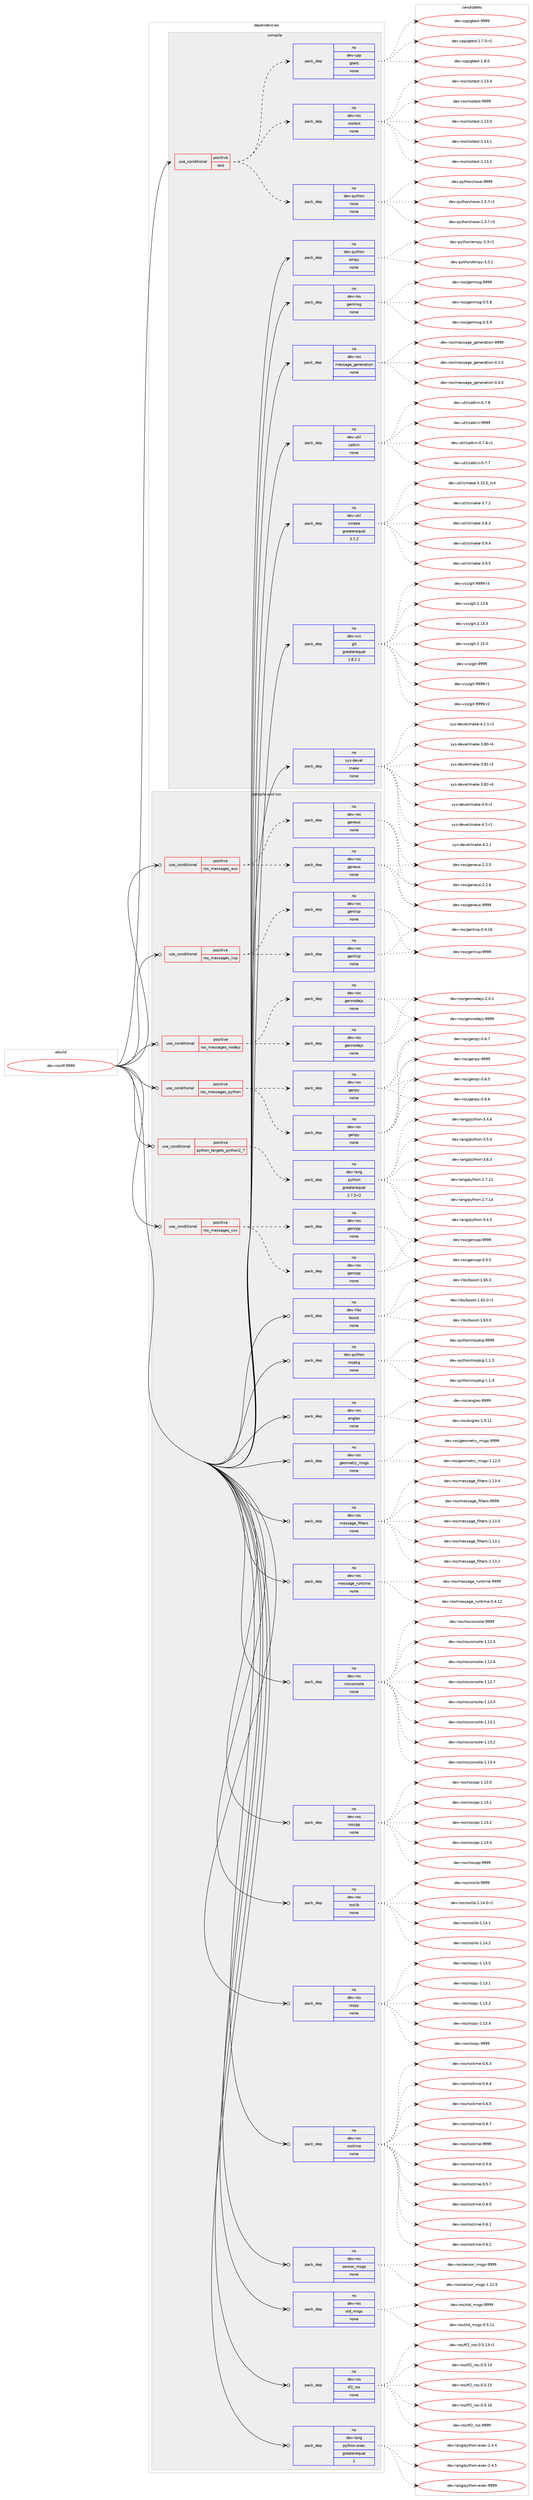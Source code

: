 digraph prolog {

# *************
# Graph options
# *************

newrank=true;
concentrate=true;
compound=true;
graph [rankdir=LR,fontname=Helvetica,fontsize=10,ranksep=1.5];#, ranksep=2.5, nodesep=0.2];
edge  [arrowhead=vee];
node  [fontname=Helvetica,fontsize=10];

# **********
# The ebuild
# **********

subgraph cluster_leftcol {
color=gray;
rank=same;
label=<<i>ebuild</i>>;
id [label="dev-ros/tf-9999", color=red, width=4, href="../dev-ros/tf-9999.svg"];
}

# ****************
# The dependencies
# ****************

subgraph cluster_midcol {
color=gray;
label=<<i>dependencies</i>>;
subgraph cluster_compile {
fillcolor="#eeeeee";
style=filled;
label=<<i>compile</i>>;
subgraph cond47807 {
dependency217382 [label=<<TABLE BORDER="0" CELLBORDER="1" CELLSPACING="0" CELLPADDING="4"><TR><TD ROWSPAN="3" CELLPADDING="10">use_conditional</TD></TR><TR><TD>positive</TD></TR><TR><TD>test</TD></TR></TABLE>>, shape=none, color=red];
subgraph pack165585 {
dependency217383 [label=<<TABLE BORDER="0" CELLBORDER="1" CELLSPACING="0" CELLPADDING="4" WIDTH="220"><TR><TD ROWSPAN="6" CELLPADDING="30">pack_dep</TD></TR><TR><TD WIDTH="110">no</TD></TR><TR><TD>dev-ros</TD></TR><TR><TD>rostest</TD></TR><TR><TD>none</TD></TR><TR><TD></TD></TR></TABLE>>, shape=none, color=blue];
}
dependency217382:e -> dependency217383:w [weight=20,style="dashed",arrowhead="vee"];
subgraph pack165586 {
dependency217384 [label=<<TABLE BORDER="0" CELLBORDER="1" CELLSPACING="0" CELLPADDING="4" WIDTH="220"><TR><TD ROWSPAN="6" CELLPADDING="30">pack_dep</TD></TR><TR><TD WIDTH="110">no</TD></TR><TR><TD>dev-cpp</TD></TR><TR><TD>gtest</TD></TR><TR><TD>none</TD></TR><TR><TD></TD></TR></TABLE>>, shape=none, color=blue];
}
dependency217382:e -> dependency217384:w [weight=20,style="dashed",arrowhead="vee"];
subgraph pack165587 {
dependency217385 [label=<<TABLE BORDER="0" CELLBORDER="1" CELLSPACING="0" CELLPADDING="4" WIDTH="220"><TR><TD ROWSPAN="6" CELLPADDING="30">pack_dep</TD></TR><TR><TD WIDTH="110">no</TD></TR><TR><TD>dev-python</TD></TR><TR><TD>nose</TD></TR><TR><TD>none</TD></TR><TR><TD></TD></TR></TABLE>>, shape=none, color=blue];
}
dependency217382:e -> dependency217385:w [weight=20,style="dashed",arrowhead="vee"];
}
id:e -> dependency217382:w [weight=20,style="solid",arrowhead="vee"];
subgraph pack165588 {
dependency217386 [label=<<TABLE BORDER="0" CELLBORDER="1" CELLSPACING="0" CELLPADDING="4" WIDTH="220"><TR><TD ROWSPAN="6" CELLPADDING="30">pack_dep</TD></TR><TR><TD WIDTH="110">no</TD></TR><TR><TD>dev-python</TD></TR><TR><TD>empy</TD></TR><TR><TD>none</TD></TR><TR><TD></TD></TR></TABLE>>, shape=none, color=blue];
}
id:e -> dependency217386:w [weight=20,style="solid",arrowhead="vee"];
subgraph pack165589 {
dependency217387 [label=<<TABLE BORDER="0" CELLBORDER="1" CELLSPACING="0" CELLPADDING="4" WIDTH="220"><TR><TD ROWSPAN="6" CELLPADDING="30">pack_dep</TD></TR><TR><TD WIDTH="110">no</TD></TR><TR><TD>dev-ros</TD></TR><TR><TD>genmsg</TD></TR><TR><TD>none</TD></TR><TR><TD></TD></TR></TABLE>>, shape=none, color=blue];
}
id:e -> dependency217387:w [weight=20,style="solid",arrowhead="vee"];
subgraph pack165590 {
dependency217388 [label=<<TABLE BORDER="0" CELLBORDER="1" CELLSPACING="0" CELLPADDING="4" WIDTH="220"><TR><TD ROWSPAN="6" CELLPADDING="30">pack_dep</TD></TR><TR><TD WIDTH="110">no</TD></TR><TR><TD>dev-ros</TD></TR><TR><TD>message_generation</TD></TR><TR><TD>none</TD></TR><TR><TD></TD></TR></TABLE>>, shape=none, color=blue];
}
id:e -> dependency217388:w [weight=20,style="solid",arrowhead="vee"];
subgraph pack165591 {
dependency217389 [label=<<TABLE BORDER="0" CELLBORDER="1" CELLSPACING="0" CELLPADDING="4" WIDTH="220"><TR><TD ROWSPAN="6" CELLPADDING="30">pack_dep</TD></TR><TR><TD WIDTH="110">no</TD></TR><TR><TD>dev-util</TD></TR><TR><TD>catkin</TD></TR><TR><TD>none</TD></TR><TR><TD></TD></TR></TABLE>>, shape=none, color=blue];
}
id:e -> dependency217389:w [weight=20,style="solid",arrowhead="vee"];
subgraph pack165592 {
dependency217390 [label=<<TABLE BORDER="0" CELLBORDER="1" CELLSPACING="0" CELLPADDING="4" WIDTH="220"><TR><TD ROWSPAN="6" CELLPADDING="30">pack_dep</TD></TR><TR><TD WIDTH="110">no</TD></TR><TR><TD>dev-util</TD></TR><TR><TD>cmake</TD></TR><TR><TD>greaterequal</TD></TR><TR><TD>3.7.2</TD></TR></TABLE>>, shape=none, color=blue];
}
id:e -> dependency217390:w [weight=20,style="solid",arrowhead="vee"];
subgraph pack165593 {
dependency217391 [label=<<TABLE BORDER="0" CELLBORDER="1" CELLSPACING="0" CELLPADDING="4" WIDTH="220"><TR><TD ROWSPAN="6" CELLPADDING="30">pack_dep</TD></TR><TR><TD WIDTH="110">no</TD></TR><TR><TD>dev-vcs</TD></TR><TR><TD>git</TD></TR><TR><TD>greaterequal</TD></TR><TR><TD>1.8.2.1</TD></TR></TABLE>>, shape=none, color=blue];
}
id:e -> dependency217391:w [weight=20,style="solid",arrowhead="vee"];
subgraph pack165594 {
dependency217392 [label=<<TABLE BORDER="0" CELLBORDER="1" CELLSPACING="0" CELLPADDING="4" WIDTH="220"><TR><TD ROWSPAN="6" CELLPADDING="30">pack_dep</TD></TR><TR><TD WIDTH="110">no</TD></TR><TR><TD>sys-devel</TD></TR><TR><TD>make</TD></TR><TR><TD>none</TD></TR><TR><TD></TD></TR></TABLE>>, shape=none, color=blue];
}
id:e -> dependency217392:w [weight=20,style="solid",arrowhead="vee"];
}
subgraph cluster_compileandrun {
fillcolor="#eeeeee";
style=filled;
label=<<i>compile and run</i>>;
subgraph cond47808 {
dependency217393 [label=<<TABLE BORDER="0" CELLBORDER="1" CELLSPACING="0" CELLPADDING="4"><TR><TD ROWSPAN="3" CELLPADDING="10">use_conditional</TD></TR><TR><TD>positive</TD></TR><TR><TD>python_targets_python2_7</TD></TR></TABLE>>, shape=none, color=red];
subgraph pack165595 {
dependency217394 [label=<<TABLE BORDER="0" CELLBORDER="1" CELLSPACING="0" CELLPADDING="4" WIDTH="220"><TR><TD ROWSPAN="6" CELLPADDING="30">pack_dep</TD></TR><TR><TD WIDTH="110">no</TD></TR><TR><TD>dev-lang</TD></TR><TR><TD>python</TD></TR><TR><TD>greaterequal</TD></TR><TR><TD>2.7.5-r2</TD></TR></TABLE>>, shape=none, color=blue];
}
dependency217393:e -> dependency217394:w [weight=20,style="dashed",arrowhead="vee"];
}
id:e -> dependency217393:w [weight=20,style="solid",arrowhead="odotvee"];
subgraph cond47809 {
dependency217395 [label=<<TABLE BORDER="0" CELLBORDER="1" CELLSPACING="0" CELLPADDING="4"><TR><TD ROWSPAN="3" CELLPADDING="10">use_conditional</TD></TR><TR><TD>positive</TD></TR><TR><TD>ros_messages_cxx</TD></TR></TABLE>>, shape=none, color=red];
subgraph pack165596 {
dependency217396 [label=<<TABLE BORDER="0" CELLBORDER="1" CELLSPACING="0" CELLPADDING="4" WIDTH="220"><TR><TD ROWSPAN="6" CELLPADDING="30">pack_dep</TD></TR><TR><TD WIDTH="110">no</TD></TR><TR><TD>dev-ros</TD></TR><TR><TD>gencpp</TD></TR><TR><TD>none</TD></TR><TR><TD></TD></TR></TABLE>>, shape=none, color=blue];
}
dependency217395:e -> dependency217396:w [weight=20,style="dashed",arrowhead="vee"];
subgraph pack165597 {
dependency217397 [label=<<TABLE BORDER="0" CELLBORDER="1" CELLSPACING="0" CELLPADDING="4" WIDTH="220"><TR><TD ROWSPAN="6" CELLPADDING="30">pack_dep</TD></TR><TR><TD WIDTH="110">no</TD></TR><TR><TD>dev-ros</TD></TR><TR><TD>gencpp</TD></TR><TR><TD>none</TD></TR><TR><TD></TD></TR></TABLE>>, shape=none, color=blue];
}
dependency217395:e -> dependency217397:w [weight=20,style="dashed",arrowhead="vee"];
}
id:e -> dependency217395:w [weight=20,style="solid",arrowhead="odotvee"];
subgraph cond47810 {
dependency217398 [label=<<TABLE BORDER="0" CELLBORDER="1" CELLSPACING="0" CELLPADDING="4"><TR><TD ROWSPAN="3" CELLPADDING="10">use_conditional</TD></TR><TR><TD>positive</TD></TR><TR><TD>ros_messages_eus</TD></TR></TABLE>>, shape=none, color=red];
subgraph pack165598 {
dependency217399 [label=<<TABLE BORDER="0" CELLBORDER="1" CELLSPACING="0" CELLPADDING="4" WIDTH="220"><TR><TD ROWSPAN="6" CELLPADDING="30">pack_dep</TD></TR><TR><TD WIDTH="110">no</TD></TR><TR><TD>dev-ros</TD></TR><TR><TD>geneus</TD></TR><TR><TD>none</TD></TR><TR><TD></TD></TR></TABLE>>, shape=none, color=blue];
}
dependency217398:e -> dependency217399:w [weight=20,style="dashed",arrowhead="vee"];
subgraph pack165599 {
dependency217400 [label=<<TABLE BORDER="0" CELLBORDER="1" CELLSPACING="0" CELLPADDING="4" WIDTH="220"><TR><TD ROWSPAN="6" CELLPADDING="30">pack_dep</TD></TR><TR><TD WIDTH="110">no</TD></TR><TR><TD>dev-ros</TD></TR><TR><TD>geneus</TD></TR><TR><TD>none</TD></TR><TR><TD></TD></TR></TABLE>>, shape=none, color=blue];
}
dependency217398:e -> dependency217400:w [weight=20,style="dashed",arrowhead="vee"];
}
id:e -> dependency217398:w [weight=20,style="solid",arrowhead="odotvee"];
subgraph cond47811 {
dependency217401 [label=<<TABLE BORDER="0" CELLBORDER="1" CELLSPACING="0" CELLPADDING="4"><TR><TD ROWSPAN="3" CELLPADDING="10">use_conditional</TD></TR><TR><TD>positive</TD></TR><TR><TD>ros_messages_lisp</TD></TR></TABLE>>, shape=none, color=red];
subgraph pack165600 {
dependency217402 [label=<<TABLE BORDER="0" CELLBORDER="1" CELLSPACING="0" CELLPADDING="4" WIDTH="220"><TR><TD ROWSPAN="6" CELLPADDING="30">pack_dep</TD></TR><TR><TD WIDTH="110">no</TD></TR><TR><TD>dev-ros</TD></TR><TR><TD>genlisp</TD></TR><TR><TD>none</TD></TR><TR><TD></TD></TR></TABLE>>, shape=none, color=blue];
}
dependency217401:e -> dependency217402:w [weight=20,style="dashed",arrowhead="vee"];
subgraph pack165601 {
dependency217403 [label=<<TABLE BORDER="0" CELLBORDER="1" CELLSPACING="0" CELLPADDING="4" WIDTH="220"><TR><TD ROWSPAN="6" CELLPADDING="30">pack_dep</TD></TR><TR><TD WIDTH="110">no</TD></TR><TR><TD>dev-ros</TD></TR><TR><TD>genlisp</TD></TR><TR><TD>none</TD></TR><TR><TD></TD></TR></TABLE>>, shape=none, color=blue];
}
dependency217401:e -> dependency217403:w [weight=20,style="dashed",arrowhead="vee"];
}
id:e -> dependency217401:w [weight=20,style="solid",arrowhead="odotvee"];
subgraph cond47812 {
dependency217404 [label=<<TABLE BORDER="0" CELLBORDER="1" CELLSPACING="0" CELLPADDING="4"><TR><TD ROWSPAN="3" CELLPADDING="10">use_conditional</TD></TR><TR><TD>positive</TD></TR><TR><TD>ros_messages_nodejs</TD></TR></TABLE>>, shape=none, color=red];
subgraph pack165602 {
dependency217405 [label=<<TABLE BORDER="0" CELLBORDER="1" CELLSPACING="0" CELLPADDING="4" WIDTH="220"><TR><TD ROWSPAN="6" CELLPADDING="30">pack_dep</TD></TR><TR><TD WIDTH="110">no</TD></TR><TR><TD>dev-ros</TD></TR><TR><TD>gennodejs</TD></TR><TR><TD>none</TD></TR><TR><TD></TD></TR></TABLE>>, shape=none, color=blue];
}
dependency217404:e -> dependency217405:w [weight=20,style="dashed",arrowhead="vee"];
subgraph pack165603 {
dependency217406 [label=<<TABLE BORDER="0" CELLBORDER="1" CELLSPACING="0" CELLPADDING="4" WIDTH="220"><TR><TD ROWSPAN="6" CELLPADDING="30">pack_dep</TD></TR><TR><TD WIDTH="110">no</TD></TR><TR><TD>dev-ros</TD></TR><TR><TD>gennodejs</TD></TR><TR><TD>none</TD></TR><TR><TD></TD></TR></TABLE>>, shape=none, color=blue];
}
dependency217404:e -> dependency217406:w [weight=20,style="dashed",arrowhead="vee"];
}
id:e -> dependency217404:w [weight=20,style="solid",arrowhead="odotvee"];
subgraph cond47813 {
dependency217407 [label=<<TABLE BORDER="0" CELLBORDER="1" CELLSPACING="0" CELLPADDING="4"><TR><TD ROWSPAN="3" CELLPADDING="10">use_conditional</TD></TR><TR><TD>positive</TD></TR><TR><TD>ros_messages_python</TD></TR></TABLE>>, shape=none, color=red];
subgraph pack165604 {
dependency217408 [label=<<TABLE BORDER="0" CELLBORDER="1" CELLSPACING="0" CELLPADDING="4" WIDTH="220"><TR><TD ROWSPAN="6" CELLPADDING="30">pack_dep</TD></TR><TR><TD WIDTH="110">no</TD></TR><TR><TD>dev-ros</TD></TR><TR><TD>genpy</TD></TR><TR><TD>none</TD></TR><TR><TD></TD></TR></TABLE>>, shape=none, color=blue];
}
dependency217407:e -> dependency217408:w [weight=20,style="dashed",arrowhead="vee"];
subgraph pack165605 {
dependency217409 [label=<<TABLE BORDER="0" CELLBORDER="1" CELLSPACING="0" CELLPADDING="4" WIDTH="220"><TR><TD ROWSPAN="6" CELLPADDING="30">pack_dep</TD></TR><TR><TD WIDTH="110">no</TD></TR><TR><TD>dev-ros</TD></TR><TR><TD>genpy</TD></TR><TR><TD>none</TD></TR><TR><TD></TD></TR></TABLE>>, shape=none, color=blue];
}
dependency217407:e -> dependency217409:w [weight=20,style="dashed",arrowhead="vee"];
}
id:e -> dependency217407:w [weight=20,style="solid",arrowhead="odotvee"];
subgraph pack165606 {
dependency217410 [label=<<TABLE BORDER="0" CELLBORDER="1" CELLSPACING="0" CELLPADDING="4" WIDTH="220"><TR><TD ROWSPAN="6" CELLPADDING="30">pack_dep</TD></TR><TR><TD WIDTH="110">no</TD></TR><TR><TD>dev-lang</TD></TR><TR><TD>python-exec</TD></TR><TR><TD>greaterequal</TD></TR><TR><TD>2</TD></TR></TABLE>>, shape=none, color=blue];
}
id:e -> dependency217410:w [weight=20,style="solid",arrowhead="odotvee"];
subgraph pack165607 {
dependency217411 [label=<<TABLE BORDER="0" CELLBORDER="1" CELLSPACING="0" CELLPADDING="4" WIDTH="220"><TR><TD ROWSPAN="6" CELLPADDING="30">pack_dep</TD></TR><TR><TD WIDTH="110">no</TD></TR><TR><TD>dev-libs</TD></TR><TR><TD>boost</TD></TR><TR><TD>none</TD></TR><TR><TD></TD></TR></TABLE>>, shape=none, color=blue];
}
id:e -> dependency217411:w [weight=20,style="solid",arrowhead="odotvee"];
subgraph pack165608 {
dependency217412 [label=<<TABLE BORDER="0" CELLBORDER="1" CELLSPACING="0" CELLPADDING="4" WIDTH="220"><TR><TD ROWSPAN="6" CELLPADDING="30">pack_dep</TD></TR><TR><TD WIDTH="110">no</TD></TR><TR><TD>dev-python</TD></TR><TR><TD>rospkg</TD></TR><TR><TD>none</TD></TR><TR><TD></TD></TR></TABLE>>, shape=none, color=blue];
}
id:e -> dependency217412:w [weight=20,style="solid",arrowhead="odotvee"];
subgraph pack165609 {
dependency217413 [label=<<TABLE BORDER="0" CELLBORDER="1" CELLSPACING="0" CELLPADDING="4" WIDTH="220"><TR><TD ROWSPAN="6" CELLPADDING="30">pack_dep</TD></TR><TR><TD WIDTH="110">no</TD></TR><TR><TD>dev-ros</TD></TR><TR><TD>angles</TD></TR><TR><TD>none</TD></TR><TR><TD></TD></TR></TABLE>>, shape=none, color=blue];
}
id:e -> dependency217413:w [weight=20,style="solid",arrowhead="odotvee"];
subgraph pack165610 {
dependency217414 [label=<<TABLE BORDER="0" CELLBORDER="1" CELLSPACING="0" CELLPADDING="4" WIDTH="220"><TR><TD ROWSPAN="6" CELLPADDING="30">pack_dep</TD></TR><TR><TD WIDTH="110">no</TD></TR><TR><TD>dev-ros</TD></TR><TR><TD>geometry_msgs</TD></TR><TR><TD>none</TD></TR><TR><TD></TD></TR></TABLE>>, shape=none, color=blue];
}
id:e -> dependency217414:w [weight=20,style="solid",arrowhead="odotvee"];
subgraph pack165611 {
dependency217415 [label=<<TABLE BORDER="0" CELLBORDER="1" CELLSPACING="0" CELLPADDING="4" WIDTH="220"><TR><TD ROWSPAN="6" CELLPADDING="30">pack_dep</TD></TR><TR><TD WIDTH="110">no</TD></TR><TR><TD>dev-ros</TD></TR><TR><TD>message_filters</TD></TR><TR><TD>none</TD></TR><TR><TD></TD></TR></TABLE>>, shape=none, color=blue];
}
id:e -> dependency217415:w [weight=20,style="solid",arrowhead="odotvee"];
subgraph pack165612 {
dependency217416 [label=<<TABLE BORDER="0" CELLBORDER="1" CELLSPACING="0" CELLPADDING="4" WIDTH="220"><TR><TD ROWSPAN="6" CELLPADDING="30">pack_dep</TD></TR><TR><TD WIDTH="110">no</TD></TR><TR><TD>dev-ros</TD></TR><TR><TD>message_runtime</TD></TR><TR><TD>none</TD></TR><TR><TD></TD></TR></TABLE>>, shape=none, color=blue];
}
id:e -> dependency217416:w [weight=20,style="solid",arrowhead="odotvee"];
subgraph pack165613 {
dependency217417 [label=<<TABLE BORDER="0" CELLBORDER="1" CELLSPACING="0" CELLPADDING="4" WIDTH="220"><TR><TD ROWSPAN="6" CELLPADDING="30">pack_dep</TD></TR><TR><TD WIDTH="110">no</TD></TR><TR><TD>dev-ros</TD></TR><TR><TD>rosconsole</TD></TR><TR><TD>none</TD></TR><TR><TD></TD></TR></TABLE>>, shape=none, color=blue];
}
id:e -> dependency217417:w [weight=20,style="solid",arrowhead="odotvee"];
subgraph pack165614 {
dependency217418 [label=<<TABLE BORDER="0" CELLBORDER="1" CELLSPACING="0" CELLPADDING="4" WIDTH="220"><TR><TD ROWSPAN="6" CELLPADDING="30">pack_dep</TD></TR><TR><TD WIDTH="110">no</TD></TR><TR><TD>dev-ros</TD></TR><TR><TD>roscpp</TD></TR><TR><TD>none</TD></TR><TR><TD></TD></TR></TABLE>>, shape=none, color=blue];
}
id:e -> dependency217418:w [weight=20,style="solid",arrowhead="odotvee"];
subgraph pack165615 {
dependency217419 [label=<<TABLE BORDER="0" CELLBORDER="1" CELLSPACING="0" CELLPADDING="4" WIDTH="220"><TR><TD ROWSPAN="6" CELLPADDING="30">pack_dep</TD></TR><TR><TD WIDTH="110">no</TD></TR><TR><TD>dev-ros</TD></TR><TR><TD>roslib</TD></TR><TR><TD>none</TD></TR><TR><TD></TD></TR></TABLE>>, shape=none, color=blue];
}
id:e -> dependency217419:w [weight=20,style="solid",arrowhead="odotvee"];
subgraph pack165616 {
dependency217420 [label=<<TABLE BORDER="0" CELLBORDER="1" CELLSPACING="0" CELLPADDING="4" WIDTH="220"><TR><TD ROWSPAN="6" CELLPADDING="30">pack_dep</TD></TR><TR><TD WIDTH="110">no</TD></TR><TR><TD>dev-ros</TD></TR><TR><TD>rospy</TD></TR><TR><TD>none</TD></TR><TR><TD></TD></TR></TABLE>>, shape=none, color=blue];
}
id:e -> dependency217420:w [weight=20,style="solid",arrowhead="odotvee"];
subgraph pack165617 {
dependency217421 [label=<<TABLE BORDER="0" CELLBORDER="1" CELLSPACING="0" CELLPADDING="4" WIDTH="220"><TR><TD ROWSPAN="6" CELLPADDING="30">pack_dep</TD></TR><TR><TD WIDTH="110">no</TD></TR><TR><TD>dev-ros</TD></TR><TR><TD>rostime</TD></TR><TR><TD>none</TD></TR><TR><TD></TD></TR></TABLE>>, shape=none, color=blue];
}
id:e -> dependency217421:w [weight=20,style="solid",arrowhead="odotvee"];
subgraph pack165618 {
dependency217422 [label=<<TABLE BORDER="0" CELLBORDER="1" CELLSPACING="0" CELLPADDING="4" WIDTH="220"><TR><TD ROWSPAN="6" CELLPADDING="30">pack_dep</TD></TR><TR><TD WIDTH="110">no</TD></TR><TR><TD>dev-ros</TD></TR><TR><TD>sensor_msgs</TD></TR><TR><TD>none</TD></TR><TR><TD></TD></TR></TABLE>>, shape=none, color=blue];
}
id:e -> dependency217422:w [weight=20,style="solid",arrowhead="odotvee"];
subgraph pack165619 {
dependency217423 [label=<<TABLE BORDER="0" CELLBORDER="1" CELLSPACING="0" CELLPADDING="4" WIDTH="220"><TR><TD ROWSPAN="6" CELLPADDING="30">pack_dep</TD></TR><TR><TD WIDTH="110">no</TD></TR><TR><TD>dev-ros</TD></TR><TR><TD>std_msgs</TD></TR><TR><TD>none</TD></TR><TR><TD></TD></TR></TABLE>>, shape=none, color=blue];
}
id:e -> dependency217423:w [weight=20,style="solid",arrowhead="odotvee"];
subgraph pack165620 {
dependency217424 [label=<<TABLE BORDER="0" CELLBORDER="1" CELLSPACING="0" CELLPADDING="4" WIDTH="220"><TR><TD ROWSPAN="6" CELLPADDING="30">pack_dep</TD></TR><TR><TD WIDTH="110">no</TD></TR><TR><TD>dev-ros</TD></TR><TR><TD>tf2_ros</TD></TR><TR><TD>none</TD></TR><TR><TD></TD></TR></TABLE>>, shape=none, color=blue];
}
id:e -> dependency217424:w [weight=20,style="solid",arrowhead="odotvee"];
}
subgraph cluster_run {
fillcolor="#eeeeee";
style=filled;
label=<<i>run</i>>;
}
}

# **************
# The candidates
# **************

subgraph cluster_choices {
rank=same;
color=gray;
label=<<i>candidates</i>>;

subgraph choice165585 {
color=black;
nodesep=1;
choice100101118451141111154711411111511610111511645494649514648 [label="dev-ros/rostest-1.13.0", color=red, width=4,href="../dev-ros/rostest-1.13.0.svg"];
choice100101118451141111154711411111511610111511645494649514649 [label="dev-ros/rostest-1.13.1", color=red, width=4,href="../dev-ros/rostest-1.13.1.svg"];
choice100101118451141111154711411111511610111511645494649514650 [label="dev-ros/rostest-1.13.2", color=red, width=4,href="../dev-ros/rostest-1.13.2.svg"];
choice100101118451141111154711411111511610111511645494649514652 [label="dev-ros/rostest-1.13.4", color=red, width=4,href="../dev-ros/rostest-1.13.4.svg"];
choice10010111845114111115471141111151161011151164557575757 [label="dev-ros/rostest-9999", color=red, width=4,href="../dev-ros/rostest-9999.svg"];
dependency217383:e -> choice100101118451141111154711411111511610111511645494649514648:w [style=dotted,weight="100"];
dependency217383:e -> choice100101118451141111154711411111511610111511645494649514649:w [style=dotted,weight="100"];
dependency217383:e -> choice100101118451141111154711411111511610111511645494649514650:w [style=dotted,weight="100"];
dependency217383:e -> choice100101118451141111154711411111511610111511645494649514652:w [style=dotted,weight="100"];
dependency217383:e -> choice10010111845114111115471141111151161011151164557575757:w [style=dotted,weight="100"];
}
subgraph choice165586 {
color=black;
nodesep=1;
choice1001011184599112112471031161011151164549465546484511449 [label="dev-cpp/gtest-1.7.0-r1", color=red, width=4,href="../dev-cpp/gtest-1.7.0-r1.svg"];
choice100101118459911211247103116101115116454946564648 [label="dev-cpp/gtest-1.8.0", color=red, width=4,href="../dev-cpp/gtest-1.8.0.svg"];
choice1001011184599112112471031161011151164557575757 [label="dev-cpp/gtest-9999", color=red, width=4,href="../dev-cpp/gtest-9999.svg"];
dependency217384:e -> choice1001011184599112112471031161011151164549465546484511449:w [style=dotted,weight="100"];
dependency217384:e -> choice100101118459911211247103116101115116454946564648:w [style=dotted,weight="100"];
dependency217384:e -> choice1001011184599112112471031161011151164557575757:w [style=dotted,weight="100"];
}
subgraph choice165587 {
color=black;
nodesep=1;
choice10010111845112121116104111110471101111151014549465146554511449 [label="dev-python/nose-1.3.7-r1", color=red, width=4,href="../dev-python/nose-1.3.7-r1.svg"];
choice10010111845112121116104111110471101111151014549465146554511451 [label="dev-python/nose-1.3.7-r3", color=red, width=4,href="../dev-python/nose-1.3.7-r3.svg"];
choice10010111845112121116104111110471101111151014557575757 [label="dev-python/nose-9999", color=red, width=4,href="../dev-python/nose-9999.svg"];
dependency217385:e -> choice10010111845112121116104111110471101111151014549465146554511449:w [style=dotted,weight="100"];
dependency217385:e -> choice10010111845112121116104111110471101111151014549465146554511451:w [style=dotted,weight="100"];
dependency217385:e -> choice10010111845112121116104111110471101111151014557575757:w [style=dotted,weight="100"];
}
subgraph choice165588 {
color=black;
nodesep=1;
choice1001011184511212111610411111047101109112121455146514511449 [label="dev-python/empy-3.3-r1", color=red, width=4,href="../dev-python/empy-3.3-r1.svg"];
choice1001011184511212111610411111047101109112121455146514650 [label="dev-python/empy-3.3.2", color=red, width=4,href="../dev-python/empy-3.3.2.svg"];
dependency217386:e -> choice1001011184511212111610411111047101109112121455146514511449:w [style=dotted,weight="100"];
dependency217386:e -> choice1001011184511212111610411111047101109112121455146514650:w [style=dotted,weight="100"];
}
subgraph choice165589 {
color=black;
nodesep=1;
choice1001011184511411111547103101110109115103454846534656 [label="dev-ros/genmsg-0.5.8", color=red, width=4,href="../dev-ros/genmsg-0.5.8.svg"];
choice1001011184511411111547103101110109115103454846534657 [label="dev-ros/genmsg-0.5.9", color=red, width=4,href="../dev-ros/genmsg-0.5.9.svg"];
choice10010111845114111115471031011101091151034557575757 [label="dev-ros/genmsg-9999", color=red, width=4,href="../dev-ros/genmsg-9999.svg"];
dependency217387:e -> choice1001011184511411111547103101110109115103454846534656:w [style=dotted,weight="100"];
dependency217387:e -> choice1001011184511411111547103101110109115103454846534657:w [style=dotted,weight="100"];
dependency217387:e -> choice10010111845114111115471031011101091151034557575757:w [style=dotted,weight="100"];
}
subgraph choice165590 {
color=black;
nodesep=1;
choice1001011184511411111547109101115115971031019510310111010111497116105111110454846514648 [label="dev-ros/message_generation-0.3.0", color=red, width=4,href="../dev-ros/message_generation-0.3.0.svg"];
choice1001011184511411111547109101115115971031019510310111010111497116105111110454846524648 [label="dev-ros/message_generation-0.4.0", color=red, width=4,href="../dev-ros/message_generation-0.4.0.svg"];
choice10010111845114111115471091011151159710310195103101110101114971161051111104557575757 [label="dev-ros/message_generation-9999", color=red, width=4,href="../dev-ros/message_generation-9999.svg"];
dependency217388:e -> choice1001011184511411111547109101115115971031019510310111010111497116105111110454846514648:w [style=dotted,weight="100"];
dependency217388:e -> choice1001011184511411111547109101115115971031019510310111010111497116105111110454846524648:w [style=dotted,weight="100"];
dependency217388:e -> choice10010111845114111115471091011151159710310195103101110101114971161051111104557575757:w [style=dotted,weight="100"];
}
subgraph choice165591 {
color=black;
nodesep=1;
choice100101118451171161051084799971161071051104548465546544511449 [label="dev-util/catkin-0.7.6-r1", color=red, width=4,href="../dev-util/catkin-0.7.6-r1.svg"];
choice10010111845117116105108479997116107105110454846554655 [label="dev-util/catkin-0.7.7", color=red, width=4,href="../dev-util/catkin-0.7.7.svg"];
choice10010111845117116105108479997116107105110454846554656 [label="dev-util/catkin-0.7.8", color=red, width=4,href="../dev-util/catkin-0.7.8.svg"];
choice100101118451171161051084799971161071051104557575757 [label="dev-util/catkin-9999", color=red, width=4,href="../dev-util/catkin-9999.svg"];
dependency217389:e -> choice100101118451171161051084799971161071051104548465546544511449:w [style=dotted,weight="100"];
dependency217389:e -> choice10010111845117116105108479997116107105110454846554655:w [style=dotted,weight="100"];
dependency217389:e -> choice10010111845117116105108479997116107105110454846554656:w [style=dotted,weight="100"];
dependency217389:e -> choice100101118451171161051084799971161071051104557575757:w [style=dotted,weight="100"];
}
subgraph choice165592 {
color=black;
nodesep=1;
choice1001011184511711610510847991099710710145514649484648951149952 [label="dev-util/cmake-3.10.0_rc4", color=red, width=4,href="../dev-util/cmake-3.10.0_rc4.svg"];
choice10010111845117116105108479910997107101455146554650 [label="dev-util/cmake-3.7.2", color=red, width=4,href="../dev-util/cmake-3.7.2.svg"];
choice10010111845117116105108479910997107101455146564650 [label="dev-util/cmake-3.8.2", color=red, width=4,href="../dev-util/cmake-3.8.2.svg"];
choice10010111845117116105108479910997107101455146574652 [label="dev-util/cmake-3.9.4", color=red, width=4,href="../dev-util/cmake-3.9.4.svg"];
choice10010111845117116105108479910997107101455146574653 [label="dev-util/cmake-3.9.5", color=red, width=4,href="../dev-util/cmake-3.9.5.svg"];
dependency217390:e -> choice1001011184511711610510847991099710710145514649484648951149952:w [style=dotted,weight="100"];
dependency217390:e -> choice10010111845117116105108479910997107101455146554650:w [style=dotted,weight="100"];
dependency217390:e -> choice10010111845117116105108479910997107101455146564650:w [style=dotted,weight="100"];
dependency217390:e -> choice10010111845117116105108479910997107101455146574652:w [style=dotted,weight="100"];
dependency217390:e -> choice10010111845117116105108479910997107101455146574653:w [style=dotted,weight="100"];
}
subgraph choice165593 {
color=black;
nodesep=1;
choice10010111845118991154710310511645504649514654 [label="dev-vcs/git-2.13.6", color=red, width=4,href="../dev-vcs/git-2.13.6.svg"];
choice10010111845118991154710310511645504649524651 [label="dev-vcs/git-2.14.3", color=red, width=4,href="../dev-vcs/git-2.14.3.svg"];
choice10010111845118991154710310511645504649534648 [label="dev-vcs/git-2.15.0", color=red, width=4,href="../dev-vcs/git-2.15.0.svg"];
choice1001011184511899115471031051164557575757 [label="dev-vcs/git-9999", color=red, width=4,href="../dev-vcs/git-9999.svg"];
choice10010111845118991154710310511645575757574511449 [label="dev-vcs/git-9999-r1", color=red, width=4,href="../dev-vcs/git-9999-r1.svg"];
choice10010111845118991154710310511645575757574511450 [label="dev-vcs/git-9999-r2", color=red, width=4,href="../dev-vcs/git-9999-r2.svg"];
choice10010111845118991154710310511645575757574511451 [label="dev-vcs/git-9999-r3", color=red, width=4,href="../dev-vcs/git-9999-r3.svg"];
dependency217391:e -> choice10010111845118991154710310511645504649514654:w [style=dotted,weight="100"];
dependency217391:e -> choice10010111845118991154710310511645504649524651:w [style=dotted,weight="100"];
dependency217391:e -> choice10010111845118991154710310511645504649534648:w [style=dotted,weight="100"];
dependency217391:e -> choice1001011184511899115471031051164557575757:w [style=dotted,weight="100"];
dependency217391:e -> choice10010111845118991154710310511645575757574511449:w [style=dotted,weight="100"];
dependency217391:e -> choice10010111845118991154710310511645575757574511450:w [style=dotted,weight="100"];
dependency217391:e -> choice10010111845118991154710310511645575757574511451:w [style=dotted,weight="100"];
}
subgraph choice165594 {
color=black;
nodesep=1;
choice11512111545100101118101108471099710710145514656484511452 [label="sys-devel/make-3.80-r4", color=red, width=4,href="../sys-devel/make-3.80-r4.svg"];
choice11512111545100101118101108471099710710145514656494511450 [label="sys-devel/make-3.81-r2", color=red, width=4,href="../sys-devel/make-3.81-r2.svg"];
choice11512111545100101118101108471099710710145514656504511452 [label="sys-devel/make-3.82-r4", color=red, width=4,href="../sys-devel/make-3.82-r4.svg"];
choice115121115451001011181011084710997107101455246484511449 [label="sys-devel/make-4.0-r1", color=red, width=4,href="../sys-devel/make-4.0-r1.svg"];
choice115121115451001011181011084710997107101455246494511449 [label="sys-devel/make-4.1-r1", color=red, width=4,href="../sys-devel/make-4.1-r1.svg"];
choice115121115451001011181011084710997107101455246504649 [label="sys-devel/make-4.2.1", color=red, width=4,href="../sys-devel/make-4.2.1.svg"];
choice1151211154510010111810110847109971071014552465046494511449 [label="sys-devel/make-4.2.1-r1", color=red, width=4,href="../sys-devel/make-4.2.1-r1.svg"];
dependency217392:e -> choice11512111545100101118101108471099710710145514656484511452:w [style=dotted,weight="100"];
dependency217392:e -> choice11512111545100101118101108471099710710145514656494511450:w [style=dotted,weight="100"];
dependency217392:e -> choice11512111545100101118101108471099710710145514656504511452:w [style=dotted,weight="100"];
dependency217392:e -> choice115121115451001011181011084710997107101455246484511449:w [style=dotted,weight="100"];
dependency217392:e -> choice115121115451001011181011084710997107101455246494511449:w [style=dotted,weight="100"];
dependency217392:e -> choice115121115451001011181011084710997107101455246504649:w [style=dotted,weight="100"];
dependency217392:e -> choice1151211154510010111810110847109971071014552465046494511449:w [style=dotted,weight="100"];
}
subgraph choice165595 {
color=black;
nodesep=1;
choice10010111845108971101034711212111610411111045504655464950 [label="dev-lang/python-2.7.12", color=red, width=4,href="../dev-lang/python-2.7.12.svg"];
choice10010111845108971101034711212111610411111045504655464952 [label="dev-lang/python-2.7.14", color=red, width=4,href="../dev-lang/python-2.7.14.svg"];
choice100101118451089711010347112121116104111110455146524653 [label="dev-lang/python-3.4.5", color=red, width=4,href="../dev-lang/python-3.4.5.svg"];
choice100101118451089711010347112121116104111110455146524654 [label="dev-lang/python-3.4.6", color=red, width=4,href="../dev-lang/python-3.4.6.svg"];
choice100101118451089711010347112121116104111110455146534652 [label="dev-lang/python-3.5.4", color=red, width=4,href="../dev-lang/python-3.5.4.svg"];
choice100101118451089711010347112121116104111110455146544651 [label="dev-lang/python-3.6.3", color=red, width=4,href="../dev-lang/python-3.6.3.svg"];
dependency217394:e -> choice10010111845108971101034711212111610411111045504655464950:w [style=dotted,weight="100"];
dependency217394:e -> choice10010111845108971101034711212111610411111045504655464952:w [style=dotted,weight="100"];
dependency217394:e -> choice100101118451089711010347112121116104111110455146524653:w [style=dotted,weight="100"];
dependency217394:e -> choice100101118451089711010347112121116104111110455146524654:w [style=dotted,weight="100"];
dependency217394:e -> choice100101118451089711010347112121116104111110455146534652:w [style=dotted,weight="100"];
dependency217394:e -> choice100101118451089711010347112121116104111110455146544651:w [style=dotted,weight="100"];
}
subgraph choice165596 {
color=black;
nodesep=1;
choice100101118451141111154710310111099112112454846534653 [label="dev-ros/gencpp-0.5.5", color=red, width=4,href="../dev-ros/gencpp-0.5.5.svg"];
choice1001011184511411111547103101110991121124557575757 [label="dev-ros/gencpp-9999", color=red, width=4,href="../dev-ros/gencpp-9999.svg"];
dependency217396:e -> choice100101118451141111154710310111099112112454846534653:w [style=dotted,weight="100"];
dependency217396:e -> choice1001011184511411111547103101110991121124557575757:w [style=dotted,weight="100"];
}
subgraph choice165597 {
color=black;
nodesep=1;
choice100101118451141111154710310111099112112454846534653 [label="dev-ros/gencpp-0.5.5", color=red, width=4,href="../dev-ros/gencpp-0.5.5.svg"];
choice1001011184511411111547103101110991121124557575757 [label="dev-ros/gencpp-9999", color=red, width=4,href="../dev-ros/gencpp-9999.svg"];
dependency217397:e -> choice100101118451141111154710310111099112112454846534653:w [style=dotted,weight="100"];
dependency217397:e -> choice1001011184511411111547103101110991121124557575757:w [style=dotted,weight="100"];
}
subgraph choice165598 {
color=black;
nodesep=1;
choice1001011184511411111547103101110101117115455046504653 [label="dev-ros/geneus-2.2.5", color=red, width=4,href="../dev-ros/geneus-2.2.5.svg"];
choice1001011184511411111547103101110101117115455046504654 [label="dev-ros/geneus-2.2.6", color=red, width=4,href="../dev-ros/geneus-2.2.6.svg"];
choice10010111845114111115471031011101011171154557575757 [label="dev-ros/geneus-9999", color=red, width=4,href="../dev-ros/geneus-9999.svg"];
dependency217399:e -> choice1001011184511411111547103101110101117115455046504653:w [style=dotted,weight="100"];
dependency217399:e -> choice1001011184511411111547103101110101117115455046504654:w [style=dotted,weight="100"];
dependency217399:e -> choice10010111845114111115471031011101011171154557575757:w [style=dotted,weight="100"];
}
subgraph choice165599 {
color=black;
nodesep=1;
choice1001011184511411111547103101110101117115455046504653 [label="dev-ros/geneus-2.2.5", color=red, width=4,href="../dev-ros/geneus-2.2.5.svg"];
choice1001011184511411111547103101110101117115455046504654 [label="dev-ros/geneus-2.2.6", color=red, width=4,href="../dev-ros/geneus-2.2.6.svg"];
choice10010111845114111115471031011101011171154557575757 [label="dev-ros/geneus-9999", color=red, width=4,href="../dev-ros/geneus-9999.svg"];
dependency217400:e -> choice1001011184511411111547103101110101117115455046504653:w [style=dotted,weight="100"];
dependency217400:e -> choice1001011184511411111547103101110101117115455046504654:w [style=dotted,weight="100"];
dependency217400:e -> choice10010111845114111115471031011101011171154557575757:w [style=dotted,weight="100"];
}
subgraph choice165600 {
color=black;
nodesep=1;
choice100101118451141111154710310111010810511511245484652464954 [label="dev-ros/genlisp-0.4.16", color=red, width=4,href="../dev-ros/genlisp-0.4.16.svg"];
choice10010111845114111115471031011101081051151124557575757 [label="dev-ros/genlisp-9999", color=red, width=4,href="../dev-ros/genlisp-9999.svg"];
dependency217402:e -> choice100101118451141111154710310111010810511511245484652464954:w [style=dotted,weight="100"];
dependency217402:e -> choice10010111845114111115471031011101081051151124557575757:w [style=dotted,weight="100"];
}
subgraph choice165601 {
color=black;
nodesep=1;
choice100101118451141111154710310111010810511511245484652464954 [label="dev-ros/genlisp-0.4.16", color=red, width=4,href="../dev-ros/genlisp-0.4.16.svg"];
choice10010111845114111115471031011101081051151124557575757 [label="dev-ros/genlisp-9999", color=red, width=4,href="../dev-ros/genlisp-9999.svg"];
dependency217403:e -> choice100101118451141111154710310111010810511511245484652464954:w [style=dotted,weight="100"];
dependency217403:e -> choice10010111845114111115471031011101081051151124557575757:w [style=dotted,weight="100"];
}
subgraph choice165602 {
color=black;
nodesep=1;
choice1001011184511411111547103101110110111100101106115455046484649 [label="dev-ros/gennodejs-2.0.1", color=red, width=4,href="../dev-ros/gennodejs-2.0.1.svg"];
choice10010111845114111115471031011101101111001011061154557575757 [label="dev-ros/gennodejs-9999", color=red, width=4,href="../dev-ros/gennodejs-9999.svg"];
dependency217405:e -> choice1001011184511411111547103101110110111100101106115455046484649:w [style=dotted,weight="100"];
dependency217405:e -> choice10010111845114111115471031011101101111001011061154557575757:w [style=dotted,weight="100"];
}
subgraph choice165603 {
color=black;
nodesep=1;
choice1001011184511411111547103101110110111100101106115455046484649 [label="dev-ros/gennodejs-2.0.1", color=red, width=4,href="../dev-ros/gennodejs-2.0.1.svg"];
choice10010111845114111115471031011101101111001011061154557575757 [label="dev-ros/gennodejs-9999", color=red, width=4,href="../dev-ros/gennodejs-9999.svg"];
dependency217406:e -> choice1001011184511411111547103101110110111100101106115455046484649:w [style=dotted,weight="100"];
dependency217406:e -> choice10010111845114111115471031011101101111001011061154557575757:w [style=dotted,weight="100"];
}
subgraph choice165604 {
color=black;
nodesep=1;
choice1001011184511411111547103101110112121454846544653 [label="dev-ros/genpy-0.6.5", color=red, width=4,href="../dev-ros/genpy-0.6.5.svg"];
choice1001011184511411111547103101110112121454846544654 [label="dev-ros/genpy-0.6.6", color=red, width=4,href="../dev-ros/genpy-0.6.6.svg"];
choice1001011184511411111547103101110112121454846544655 [label="dev-ros/genpy-0.6.7", color=red, width=4,href="../dev-ros/genpy-0.6.7.svg"];
choice10010111845114111115471031011101121214557575757 [label="dev-ros/genpy-9999", color=red, width=4,href="../dev-ros/genpy-9999.svg"];
dependency217408:e -> choice1001011184511411111547103101110112121454846544653:w [style=dotted,weight="100"];
dependency217408:e -> choice1001011184511411111547103101110112121454846544654:w [style=dotted,weight="100"];
dependency217408:e -> choice1001011184511411111547103101110112121454846544655:w [style=dotted,weight="100"];
dependency217408:e -> choice10010111845114111115471031011101121214557575757:w [style=dotted,weight="100"];
}
subgraph choice165605 {
color=black;
nodesep=1;
choice1001011184511411111547103101110112121454846544653 [label="dev-ros/genpy-0.6.5", color=red, width=4,href="../dev-ros/genpy-0.6.5.svg"];
choice1001011184511411111547103101110112121454846544654 [label="dev-ros/genpy-0.6.6", color=red, width=4,href="../dev-ros/genpy-0.6.6.svg"];
choice1001011184511411111547103101110112121454846544655 [label="dev-ros/genpy-0.6.7", color=red, width=4,href="../dev-ros/genpy-0.6.7.svg"];
choice10010111845114111115471031011101121214557575757 [label="dev-ros/genpy-9999", color=red, width=4,href="../dev-ros/genpy-9999.svg"];
dependency217409:e -> choice1001011184511411111547103101110112121454846544653:w [style=dotted,weight="100"];
dependency217409:e -> choice1001011184511411111547103101110112121454846544654:w [style=dotted,weight="100"];
dependency217409:e -> choice1001011184511411111547103101110112121454846544655:w [style=dotted,weight="100"];
dependency217409:e -> choice10010111845114111115471031011101121214557575757:w [style=dotted,weight="100"];
}
subgraph choice165606 {
color=black;
nodesep=1;
choice1001011184510897110103471121211161041111104510112010199455046524652 [label="dev-lang/python-exec-2.4.4", color=red, width=4,href="../dev-lang/python-exec-2.4.4.svg"];
choice1001011184510897110103471121211161041111104510112010199455046524653 [label="dev-lang/python-exec-2.4.5", color=red, width=4,href="../dev-lang/python-exec-2.4.5.svg"];
choice10010111845108971101034711212111610411111045101120101994557575757 [label="dev-lang/python-exec-9999", color=red, width=4,href="../dev-lang/python-exec-9999.svg"];
dependency217410:e -> choice1001011184510897110103471121211161041111104510112010199455046524652:w [style=dotted,weight="100"];
dependency217410:e -> choice1001011184510897110103471121211161041111104510112010199455046524653:w [style=dotted,weight="100"];
dependency217410:e -> choice10010111845108971101034711212111610411111045101120101994557575757:w [style=dotted,weight="100"];
}
subgraph choice165607 {
color=black;
nodesep=1;
choice10010111845108105981154798111111115116454946545046484511449 [label="dev-libs/boost-1.62.0-r1", color=red, width=4,href="../dev-libs/boost-1.62.0-r1.svg"];
choice1001011184510810598115479811111111511645494654514648 [label="dev-libs/boost-1.63.0", color=red, width=4,href="../dev-libs/boost-1.63.0.svg"];
choice1001011184510810598115479811111111511645494654534648 [label="dev-libs/boost-1.65.0", color=red, width=4,href="../dev-libs/boost-1.65.0.svg"];
dependency217411:e -> choice10010111845108105981154798111111115116454946545046484511449:w [style=dotted,weight="100"];
dependency217411:e -> choice1001011184510810598115479811111111511645494654514648:w [style=dotted,weight="100"];
dependency217411:e -> choice1001011184510810598115479811111111511645494654534648:w [style=dotted,weight="100"];
}
subgraph choice165608 {
color=black;
nodesep=1;
choice1001011184511212111610411111047114111115112107103454946494651 [label="dev-python/rospkg-1.1.3", color=red, width=4,href="../dev-python/rospkg-1.1.3.svg"];
choice1001011184511212111610411111047114111115112107103454946494652 [label="dev-python/rospkg-1.1.4", color=red, width=4,href="../dev-python/rospkg-1.1.4.svg"];
choice10010111845112121116104111110471141111151121071034557575757 [label="dev-python/rospkg-9999", color=red, width=4,href="../dev-python/rospkg-9999.svg"];
dependency217412:e -> choice1001011184511212111610411111047114111115112107103454946494651:w [style=dotted,weight="100"];
dependency217412:e -> choice1001011184511212111610411111047114111115112107103454946494652:w [style=dotted,weight="100"];
dependency217412:e -> choice10010111845112121116104111110471141111151121071034557575757:w [style=dotted,weight="100"];
}
subgraph choice165609 {
color=black;
nodesep=1;
choice10010111845114111115479711010310810111545494657464949 [label="dev-ros/angles-1.9.11", color=red, width=4,href="../dev-ros/angles-1.9.11.svg"];
choice1001011184511411111547971101031081011154557575757 [label="dev-ros/angles-9999", color=red, width=4,href="../dev-ros/angles-9999.svg"];
dependency217413:e -> choice10010111845114111115479711010310810111545494657464949:w [style=dotted,weight="100"];
dependency217413:e -> choice1001011184511411111547971101031081011154557575757:w [style=dotted,weight="100"];
}
subgraph choice165610 {
color=black;
nodesep=1;
choice10010111845114111115471031011111091011161141219510911510311545494649504653 [label="dev-ros/geometry_msgs-1.12.5", color=red, width=4,href="../dev-ros/geometry_msgs-1.12.5.svg"];
choice1001011184511411111547103101111109101116114121951091151031154557575757 [label="dev-ros/geometry_msgs-9999", color=red, width=4,href="../dev-ros/geometry_msgs-9999.svg"];
dependency217414:e -> choice10010111845114111115471031011111091011161141219510911510311545494649504653:w [style=dotted,weight="100"];
dependency217414:e -> choice1001011184511411111547103101111109101116114121951091151031154557575757:w [style=dotted,weight="100"];
}
subgraph choice165611 {
color=black;
nodesep=1;
choice1001011184511411111547109101115115971031019510210510811610111411545494649514648 [label="dev-ros/message_filters-1.13.0", color=red, width=4,href="../dev-ros/message_filters-1.13.0.svg"];
choice1001011184511411111547109101115115971031019510210510811610111411545494649514649 [label="dev-ros/message_filters-1.13.1", color=red, width=4,href="../dev-ros/message_filters-1.13.1.svg"];
choice1001011184511411111547109101115115971031019510210510811610111411545494649514650 [label="dev-ros/message_filters-1.13.2", color=red, width=4,href="../dev-ros/message_filters-1.13.2.svg"];
choice1001011184511411111547109101115115971031019510210510811610111411545494649514652 [label="dev-ros/message_filters-1.13.4", color=red, width=4,href="../dev-ros/message_filters-1.13.4.svg"];
choice100101118451141111154710910111511597103101951021051081161011141154557575757 [label="dev-ros/message_filters-9999", color=red, width=4,href="../dev-ros/message_filters-9999.svg"];
dependency217415:e -> choice1001011184511411111547109101115115971031019510210510811610111411545494649514648:w [style=dotted,weight="100"];
dependency217415:e -> choice1001011184511411111547109101115115971031019510210510811610111411545494649514649:w [style=dotted,weight="100"];
dependency217415:e -> choice1001011184511411111547109101115115971031019510210510811610111411545494649514650:w [style=dotted,weight="100"];
dependency217415:e -> choice1001011184511411111547109101115115971031019510210510811610111411545494649514652:w [style=dotted,weight="100"];
dependency217415:e -> choice100101118451141111154710910111511597103101951021051081161011141154557575757:w [style=dotted,weight="100"];
}
subgraph choice165612 {
color=black;
nodesep=1;
choice1001011184511411111547109101115115971031019511411711011610510910145484652464950 [label="dev-ros/message_runtime-0.4.12", color=red, width=4,href="../dev-ros/message_runtime-0.4.12.svg"];
choice100101118451141111154710910111511597103101951141171101161051091014557575757 [label="dev-ros/message_runtime-9999", color=red, width=4,href="../dev-ros/message_runtime-9999.svg"];
dependency217416:e -> choice1001011184511411111547109101115115971031019511411711011610510910145484652464950:w [style=dotted,weight="100"];
dependency217416:e -> choice100101118451141111154710910111511597103101951141171101161051091014557575757:w [style=dotted,weight="100"];
}
subgraph choice165613 {
color=black;
nodesep=1;
choice10010111845114111115471141111159911111011511110810145494649504653 [label="dev-ros/rosconsole-1.12.5", color=red, width=4,href="../dev-ros/rosconsole-1.12.5.svg"];
choice10010111845114111115471141111159911111011511110810145494649504654 [label="dev-ros/rosconsole-1.12.6", color=red, width=4,href="../dev-ros/rosconsole-1.12.6.svg"];
choice10010111845114111115471141111159911111011511110810145494649504655 [label="dev-ros/rosconsole-1.12.7", color=red, width=4,href="../dev-ros/rosconsole-1.12.7.svg"];
choice10010111845114111115471141111159911111011511110810145494649514648 [label="dev-ros/rosconsole-1.13.0", color=red, width=4,href="../dev-ros/rosconsole-1.13.0.svg"];
choice10010111845114111115471141111159911111011511110810145494649514649 [label="dev-ros/rosconsole-1.13.1", color=red, width=4,href="../dev-ros/rosconsole-1.13.1.svg"];
choice10010111845114111115471141111159911111011511110810145494649514650 [label="dev-ros/rosconsole-1.13.2", color=red, width=4,href="../dev-ros/rosconsole-1.13.2.svg"];
choice10010111845114111115471141111159911111011511110810145494649514652 [label="dev-ros/rosconsole-1.13.4", color=red, width=4,href="../dev-ros/rosconsole-1.13.4.svg"];
choice1001011184511411111547114111115991111101151111081014557575757 [label="dev-ros/rosconsole-9999", color=red, width=4,href="../dev-ros/rosconsole-9999.svg"];
dependency217417:e -> choice10010111845114111115471141111159911111011511110810145494649504653:w [style=dotted,weight="100"];
dependency217417:e -> choice10010111845114111115471141111159911111011511110810145494649504654:w [style=dotted,weight="100"];
dependency217417:e -> choice10010111845114111115471141111159911111011511110810145494649504655:w [style=dotted,weight="100"];
dependency217417:e -> choice10010111845114111115471141111159911111011511110810145494649514648:w [style=dotted,weight="100"];
dependency217417:e -> choice10010111845114111115471141111159911111011511110810145494649514649:w [style=dotted,weight="100"];
dependency217417:e -> choice10010111845114111115471141111159911111011511110810145494649514650:w [style=dotted,weight="100"];
dependency217417:e -> choice10010111845114111115471141111159911111011511110810145494649514652:w [style=dotted,weight="100"];
dependency217417:e -> choice1001011184511411111547114111115991111101151111081014557575757:w [style=dotted,weight="100"];
}
subgraph choice165614 {
color=black;
nodesep=1;
choice10010111845114111115471141111159911211245494649514648 [label="dev-ros/roscpp-1.13.0", color=red, width=4,href="../dev-ros/roscpp-1.13.0.svg"];
choice10010111845114111115471141111159911211245494649514649 [label="dev-ros/roscpp-1.13.1", color=red, width=4,href="../dev-ros/roscpp-1.13.1.svg"];
choice10010111845114111115471141111159911211245494649514650 [label="dev-ros/roscpp-1.13.2", color=red, width=4,href="../dev-ros/roscpp-1.13.2.svg"];
choice10010111845114111115471141111159911211245494649514652 [label="dev-ros/roscpp-1.13.4", color=red, width=4,href="../dev-ros/roscpp-1.13.4.svg"];
choice1001011184511411111547114111115991121124557575757 [label="dev-ros/roscpp-9999", color=red, width=4,href="../dev-ros/roscpp-9999.svg"];
dependency217418:e -> choice10010111845114111115471141111159911211245494649514648:w [style=dotted,weight="100"];
dependency217418:e -> choice10010111845114111115471141111159911211245494649514649:w [style=dotted,weight="100"];
dependency217418:e -> choice10010111845114111115471141111159911211245494649514650:w [style=dotted,weight="100"];
dependency217418:e -> choice10010111845114111115471141111159911211245494649514652:w [style=dotted,weight="100"];
dependency217418:e -> choice1001011184511411111547114111115991121124557575757:w [style=dotted,weight="100"];
}
subgraph choice165615 {
color=black;
nodesep=1;
choice100101118451141111154711411111510810598454946495246484511449 [label="dev-ros/roslib-1.14.0-r1", color=red, width=4,href="../dev-ros/roslib-1.14.0-r1.svg"];
choice10010111845114111115471141111151081059845494649524649 [label="dev-ros/roslib-1.14.1", color=red, width=4,href="../dev-ros/roslib-1.14.1.svg"];
choice10010111845114111115471141111151081059845494649524650 [label="dev-ros/roslib-1.14.2", color=red, width=4,href="../dev-ros/roslib-1.14.2.svg"];
choice1001011184511411111547114111115108105984557575757 [label="dev-ros/roslib-9999", color=red, width=4,href="../dev-ros/roslib-9999.svg"];
dependency217419:e -> choice100101118451141111154711411111510810598454946495246484511449:w [style=dotted,weight="100"];
dependency217419:e -> choice10010111845114111115471141111151081059845494649524649:w [style=dotted,weight="100"];
dependency217419:e -> choice10010111845114111115471141111151081059845494649524650:w [style=dotted,weight="100"];
dependency217419:e -> choice1001011184511411111547114111115108105984557575757:w [style=dotted,weight="100"];
}
subgraph choice165616 {
color=black;
nodesep=1;
choice100101118451141111154711411111511212145494649514648 [label="dev-ros/rospy-1.13.0", color=red, width=4,href="../dev-ros/rospy-1.13.0.svg"];
choice100101118451141111154711411111511212145494649514649 [label="dev-ros/rospy-1.13.1", color=red, width=4,href="../dev-ros/rospy-1.13.1.svg"];
choice100101118451141111154711411111511212145494649514650 [label="dev-ros/rospy-1.13.2", color=red, width=4,href="../dev-ros/rospy-1.13.2.svg"];
choice100101118451141111154711411111511212145494649514652 [label="dev-ros/rospy-1.13.4", color=red, width=4,href="../dev-ros/rospy-1.13.4.svg"];
choice10010111845114111115471141111151121214557575757 [label="dev-ros/rospy-9999", color=red, width=4,href="../dev-ros/rospy-9999.svg"];
dependency217420:e -> choice100101118451141111154711411111511212145494649514648:w [style=dotted,weight="100"];
dependency217420:e -> choice100101118451141111154711411111511212145494649514649:w [style=dotted,weight="100"];
dependency217420:e -> choice100101118451141111154711411111511212145494649514650:w [style=dotted,weight="100"];
dependency217420:e -> choice100101118451141111154711411111511212145494649514652:w [style=dotted,weight="100"];
dependency217420:e -> choice10010111845114111115471141111151121214557575757:w [style=dotted,weight="100"];
}
subgraph choice165617 {
color=black;
nodesep=1;
choice1001011184511411111547114111115116105109101454846534654 [label="dev-ros/rostime-0.5.6", color=red, width=4,href="../dev-ros/rostime-0.5.6.svg"];
choice1001011184511411111547114111115116105109101454846534655 [label="dev-ros/rostime-0.5.7", color=red, width=4,href="../dev-ros/rostime-0.5.7.svg"];
choice1001011184511411111547114111115116105109101454846544648 [label="dev-ros/rostime-0.6.0", color=red, width=4,href="../dev-ros/rostime-0.6.0.svg"];
choice1001011184511411111547114111115116105109101454846544649 [label="dev-ros/rostime-0.6.1", color=red, width=4,href="../dev-ros/rostime-0.6.1.svg"];
choice1001011184511411111547114111115116105109101454846544650 [label="dev-ros/rostime-0.6.2", color=red, width=4,href="../dev-ros/rostime-0.6.2.svg"];
choice1001011184511411111547114111115116105109101454846544651 [label="dev-ros/rostime-0.6.3", color=red, width=4,href="../dev-ros/rostime-0.6.3.svg"];
choice1001011184511411111547114111115116105109101454846544652 [label="dev-ros/rostime-0.6.4", color=red, width=4,href="../dev-ros/rostime-0.6.4.svg"];
choice1001011184511411111547114111115116105109101454846544653 [label="dev-ros/rostime-0.6.5", color=red, width=4,href="../dev-ros/rostime-0.6.5.svg"];
choice1001011184511411111547114111115116105109101454846544655 [label="dev-ros/rostime-0.6.7", color=red, width=4,href="../dev-ros/rostime-0.6.7.svg"];
choice10010111845114111115471141111151161051091014557575757 [label="dev-ros/rostime-9999", color=red, width=4,href="../dev-ros/rostime-9999.svg"];
dependency217421:e -> choice1001011184511411111547114111115116105109101454846534654:w [style=dotted,weight="100"];
dependency217421:e -> choice1001011184511411111547114111115116105109101454846534655:w [style=dotted,weight="100"];
dependency217421:e -> choice1001011184511411111547114111115116105109101454846544648:w [style=dotted,weight="100"];
dependency217421:e -> choice1001011184511411111547114111115116105109101454846544649:w [style=dotted,weight="100"];
dependency217421:e -> choice1001011184511411111547114111115116105109101454846544650:w [style=dotted,weight="100"];
dependency217421:e -> choice1001011184511411111547114111115116105109101454846544651:w [style=dotted,weight="100"];
dependency217421:e -> choice1001011184511411111547114111115116105109101454846544652:w [style=dotted,weight="100"];
dependency217421:e -> choice1001011184511411111547114111115116105109101454846544653:w [style=dotted,weight="100"];
dependency217421:e -> choice1001011184511411111547114111115116105109101454846544655:w [style=dotted,weight="100"];
dependency217421:e -> choice10010111845114111115471141111151161051091014557575757:w [style=dotted,weight="100"];
}
subgraph choice165618 {
color=black;
nodesep=1;
choice10010111845114111115471151011101151111149510911510311545494649504653 [label="dev-ros/sensor_msgs-1.12.5", color=red, width=4,href="../dev-ros/sensor_msgs-1.12.5.svg"];
choice1001011184511411111547115101110115111114951091151031154557575757 [label="dev-ros/sensor_msgs-9999", color=red, width=4,href="../dev-ros/sensor_msgs-9999.svg"];
dependency217422:e -> choice10010111845114111115471151011101151111149510911510311545494649504653:w [style=dotted,weight="100"];
dependency217422:e -> choice1001011184511411111547115101110115111114951091151031154557575757:w [style=dotted,weight="100"];
}
subgraph choice165619 {
color=black;
nodesep=1;
choice10010111845114111115471151161009510911510311545484653464949 [label="dev-ros/std_msgs-0.5.11", color=red, width=4,href="../dev-ros/std_msgs-0.5.11.svg"];
choice1001011184511411111547115116100951091151031154557575757 [label="dev-ros/std_msgs-9999", color=red, width=4,href="../dev-ros/std_msgs-9999.svg"];
dependency217423:e -> choice10010111845114111115471151161009510911510311545484653464949:w [style=dotted,weight="100"];
dependency217423:e -> choice1001011184511411111547115116100951091151031154557575757:w [style=dotted,weight="100"];
}
subgraph choice165620 {
color=black;
nodesep=1;
choice10010111845114111115471161025095114111115454846534649514511449 [label="dev-ros/tf2_ros-0.5.13-r1", color=red, width=4,href="../dev-ros/tf2_ros-0.5.13-r1.svg"];
choice1001011184511411111547116102509511411111545484653464952 [label="dev-ros/tf2_ros-0.5.14", color=red, width=4,href="../dev-ros/tf2_ros-0.5.14.svg"];
choice1001011184511411111547116102509511411111545484653464953 [label="dev-ros/tf2_ros-0.5.15", color=red, width=4,href="../dev-ros/tf2_ros-0.5.15.svg"];
choice1001011184511411111547116102509511411111545484653464954 [label="dev-ros/tf2_ros-0.5.16", color=red, width=4,href="../dev-ros/tf2_ros-0.5.16.svg"];
choice100101118451141111154711610250951141111154557575757 [label="dev-ros/tf2_ros-9999", color=red, width=4,href="../dev-ros/tf2_ros-9999.svg"];
dependency217424:e -> choice10010111845114111115471161025095114111115454846534649514511449:w [style=dotted,weight="100"];
dependency217424:e -> choice1001011184511411111547116102509511411111545484653464952:w [style=dotted,weight="100"];
dependency217424:e -> choice1001011184511411111547116102509511411111545484653464953:w [style=dotted,weight="100"];
dependency217424:e -> choice1001011184511411111547116102509511411111545484653464954:w [style=dotted,weight="100"];
dependency217424:e -> choice100101118451141111154711610250951141111154557575757:w [style=dotted,weight="100"];
}
}

}
